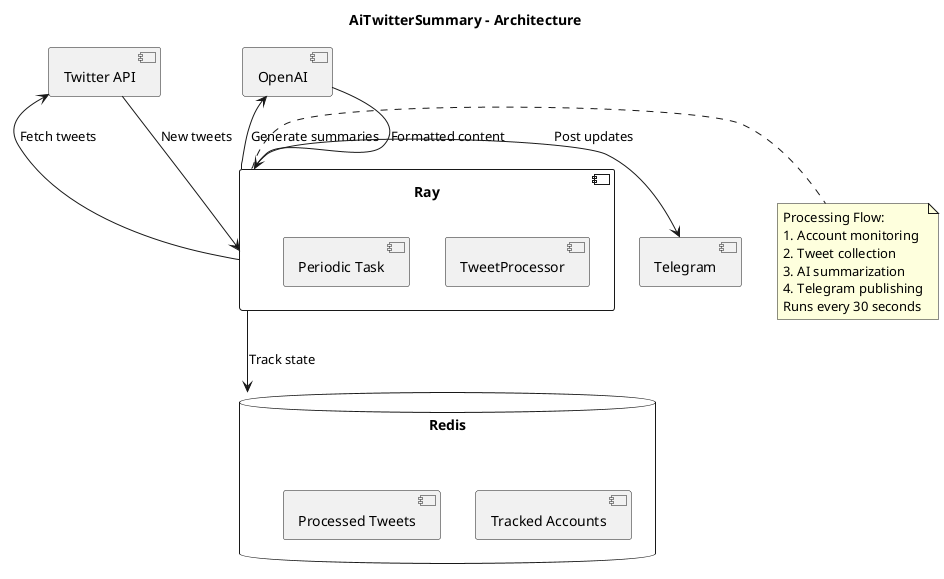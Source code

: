 @startuml
title AiTwitterSummary - Architecture

component "Ray" as Ray {
    [TweetProcessor]
    [Periodic Task]
}

database "Redis" as Redis {
    [Tracked Accounts]
    [Processed Tweets]
}

[Twitter API] as Twitter
[OpenAI] as AI
[Telegram] as Telegram

Ray -> Twitter: Fetch tweets
Twitter --> Ray: New tweets
Ray -> AI: Generate summaries
AI --> Ray: Formatted content
Ray -> Telegram: Post updates
Ray --> Redis: Track state

note right of Ray
    Processing Flow:
    1. Account monitoring
    2. Tweet collection
    3. AI summarization
    4. Telegram publishing
    Runs every 30 seconds
end note
@enduml
